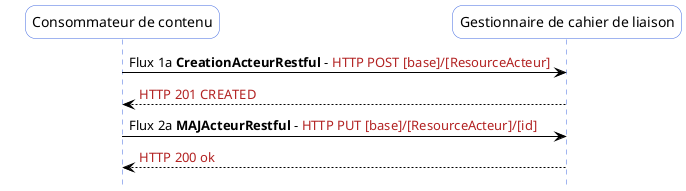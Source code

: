@startuml
hide footbox

skinparam sequence {
 arrowColor black
 ParticipantBorderColor RoyalBlue
 ParticipantBackgroundColor white
 LifeLineBorderColor RoyalBlue
 LifeLineBackgroundColor RoyalBlue
 ParticipantFontSize 14
 ParticipantFontName arial
 ParticipantPadding 20
}
skinparam  roundcorner 20


participant "Consommateur de contenu" as CONT
participant "Gestionnaire de cahier de liaison" as INFRA


CONT-[#black]> INFRA : Flux 1a **CreationActeurRestful** - <color #FireBrick>HTTP POST [base]/[ResourceActeur]</color>
INFRA-[#black]-> CONT : <color #FireBrick>HTTP 201 CREATED</color>

CONT-[#black]> INFRA : Flux 2a **MAJActeurRestful** - <color #FireBrick>HTTP PUT [base]/[ResourceActeur]/[id]</color>
INFRA-[#black]-> CONT : <color #FireBrick>HTTP 200 ok</color>

@enduml